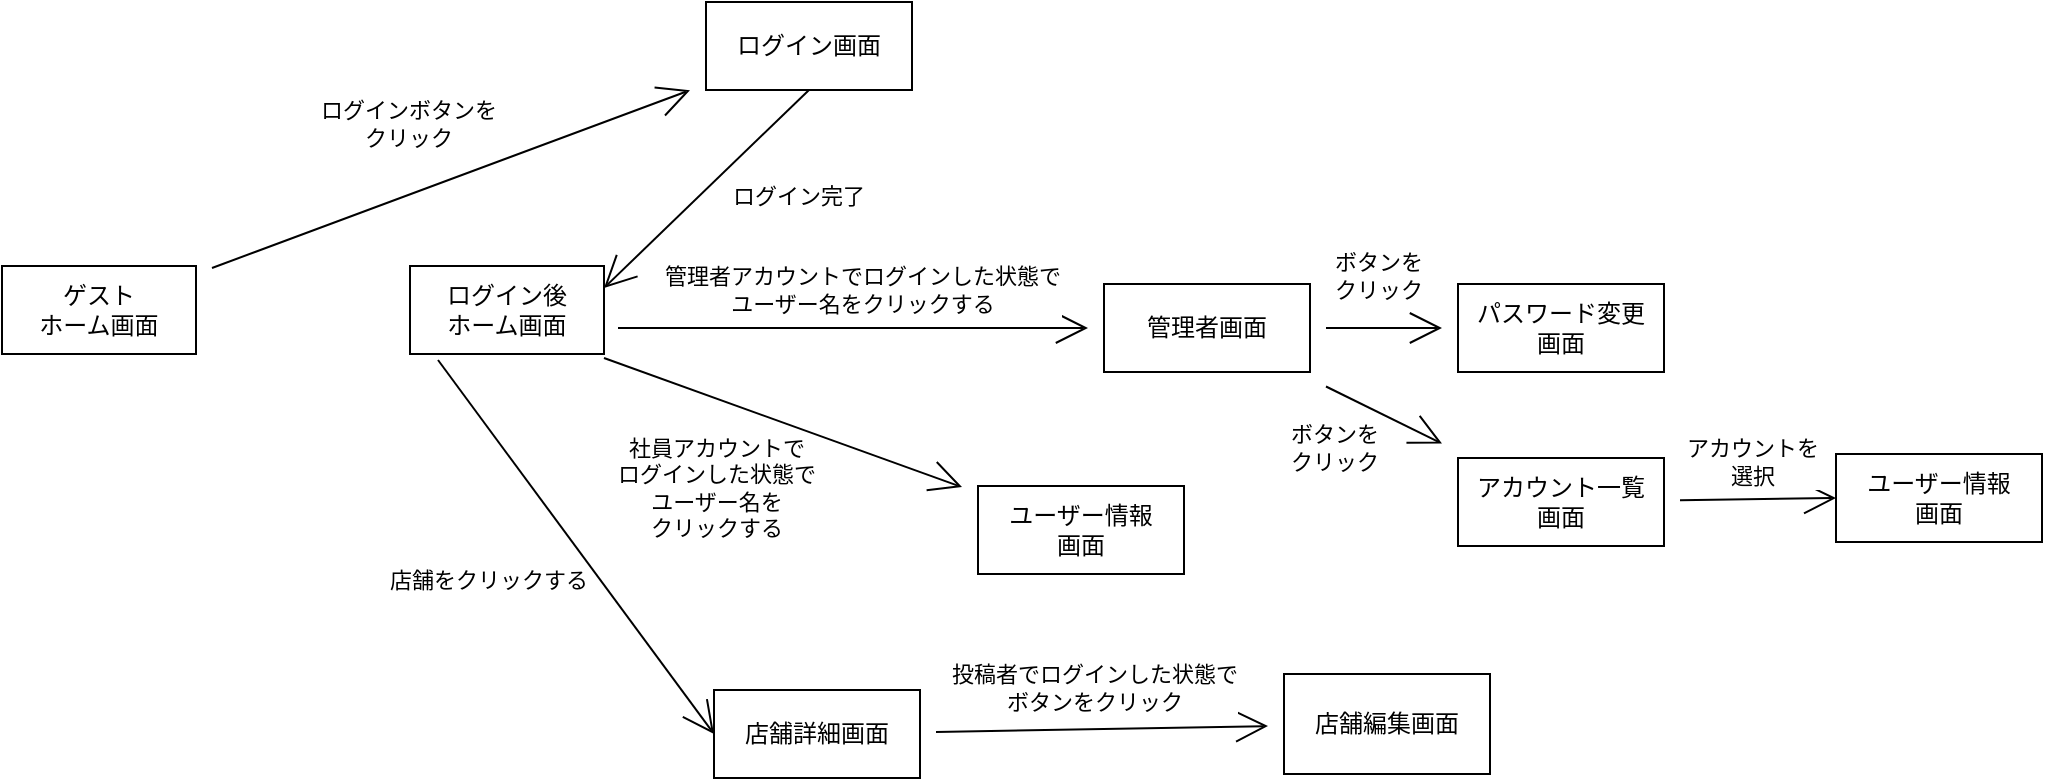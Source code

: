 <mxfile version="20.4.0" type="google"><diagram id="IkYptXyhgRNLwKtqKsPp" name="ページ1"><mxGraphModel grid="0" page="0" gridSize="10" guides="1" tooltips="1" connect="1" arrows="1" fold="1" pageScale="1" pageWidth="827" pageHeight="1169" math="0" shadow="0"><root><mxCell id="0"/><mxCell id="1" parent="0"/><mxCell id="srJMdrqMUhHLPN6yM4xR-5" style="edgeStyle=none;curved=1;rounded=0;orthogonalLoop=1;jettySize=auto;html=1;exitX=0.5;exitY=0;exitDx=0;exitDy=0;endArrow=open;startSize=14;endSize=14;sourcePerimeterSpacing=8;targetPerimeterSpacing=8;" edge="1" parent="1" source="srJMdrqMUhHLPN6yM4xR-1"><mxGeometry relative="1" as="geometry"><mxPoint x="-35.5" y="645" as="targetPoint"/></mxGeometry></mxCell><mxCell id="srJMdrqMUhHLPN6yM4xR-12" value="社員アカウントで&lt;br&gt;ログインした状態で&lt;br&gt;ユーザー名を&lt;br&gt;クリックする" style="edgeStyle=none;curved=1;rounded=0;orthogonalLoop=1;jettySize=auto;html=1;endArrow=open;startSize=14;endSize=14;sourcePerimeterSpacing=8;targetPerimeterSpacing=8;" edge="1" parent="1" target="srJMdrqMUhHLPN6yM4xR-11"><mxGeometry x="-0.215" y="-42" relative="1" as="geometry"><mxPoint x="13" y="668.001" as="sourcePoint"/><mxPoint as="offset"/></mxGeometry></mxCell><mxCell id="srJMdrqMUhHLPN6yM4xR-14" value="店舗をクリックする" style="edgeStyle=none;curved=1;rounded=0;orthogonalLoop=1;jettySize=auto;html=1;endArrow=open;startSize=14;endSize=14;sourcePerimeterSpacing=8;targetPerimeterSpacing=8;entryX=0;entryY=0.5;entryDx=0;entryDy=0;" edge="1" parent="1" target="srJMdrqMUhHLPN6yM4xR-13"><mxGeometry x="-0.114" y="-45" relative="1" as="geometry"><mxPoint x="-70" y="669" as="sourcePoint"/><mxPoint as="offset"/></mxGeometry></mxCell><mxCell id="srJMdrqMUhHLPN6yM4xR-16" value="管理者アカウントでログインした状態で&lt;br&gt;ユーザー名をクリックする" style="edgeStyle=none;curved=1;rounded=0;orthogonalLoop=1;jettySize=auto;html=1;endArrow=open;startSize=14;endSize=14;sourcePerimeterSpacing=8;targetPerimeterSpacing=8;" edge="1" parent="1" target="srJMdrqMUhHLPN6yM4xR-15"><mxGeometry x="0.038" y="19" relative="1" as="geometry"><mxPoint x="20" y="653" as="sourcePoint"/><mxPoint as="offset"/></mxGeometry></mxCell><mxCell id="srJMdrqMUhHLPN6yM4xR-1" value="ログイン後&lt;br&gt;ホーム画面" style="rounded=0;whiteSpace=wrap;html=1;hachureGap=4;" vertex="1" parent="1"><mxGeometry x="-84" y="622" width="97" height="44" as="geometry"/></mxCell><mxCell id="srJMdrqMUhHLPN6yM4xR-10" value="ログイン完了" style="edgeStyle=none;curved=1;rounded=0;orthogonalLoop=1;jettySize=auto;html=1;entryX=1;entryY=0.25;entryDx=0;entryDy=0;endArrow=open;startSize=14;endSize=14;sourcePerimeterSpacing=8;targetPerimeterSpacing=8;exitX=0.5;exitY=1;exitDx=0;exitDy=0;" edge="1" parent="1" source="srJMdrqMUhHLPN6yM4xR-2" target="srJMdrqMUhHLPN6yM4xR-1"><mxGeometry x="-0.428" y="34" relative="1" as="geometry"><mxPoint x="125" y="600" as="sourcePoint"/><mxPoint as="offset"/></mxGeometry></mxCell><mxCell id="srJMdrqMUhHLPN6yM4xR-2" value="ログイン画面" style="rounded=0;whiteSpace=wrap;html=1;hachureGap=4;" vertex="1" parent="1"><mxGeometry x="64" y="490" width="103" height="44" as="geometry"/></mxCell><mxCell id="srJMdrqMUhHLPN6yM4xR-11" value="ユーザー情報&lt;br&gt;画面" style="rounded=0;whiteSpace=wrap;html=1;hachureGap=4;" vertex="1" parent="1"><mxGeometry x="200" y="732" width="103" height="44" as="geometry"/></mxCell><mxCell id="srJMdrqMUhHLPN6yM4xR-22" value="&lt;span style=&quot;&quot;&gt;投稿者でログインした状態で&lt;br&gt;ボタンを&lt;/span&gt;&lt;span style=&quot;&quot;&gt;クリック&lt;br&gt;&lt;/span&gt;" style="edgeStyle=none;curved=1;rounded=0;orthogonalLoop=1;jettySize=auto;html=1;endArrow=open;startSize=14;endSize=14;sourcePerimeterSpacing=8;targetPerimeterSpacing=8;" edge="1" parent="1" source="srJMdrqMUhHLPN6yM4xR-13" target="srJMdrqMUhHLPN6yM4xR-21"><mxGeometry x="-0.044" y="21" relative="1" as="geometry"><mxPoint as="offset"/></mxGeometry></mxCell><mxCell id="srJMdrqMUhHLPN6yM4xR-13" value="店舗詳細画面" style="rounded=0;whiteSpace=wrap;html=1;hachureGap=4;" vertex="1" parent="1"><mxGeometry x="68" y="834" width="103" height="44" as="geometry"/></mxCell><mxCell id="srJMdrqMUhHLPN6yM4xR-18" value="ボタンを&lt;br&gt;クリック" style="edgeStyle=none;curved=1;rounded=0;orthogonalLoop=1;jettySize=auto;html=1;endArrow=open;startSize=14;endSize=14;sourcePerimeterSpacing=8;targetPerimeterSpacing=8;" edge="1" parent="1" source="srJMdrqMUhHLPN6yM4xR-15" target="srJMdrqMUhHLPN6yM4xR-17"><mxGeometry x="-0.115" y="26" relative="1" as="geometry"><mxPoint as="offset"/></mxGeometry></mxCell><mxCell id="srJMdrqMUhHLPN6yM4xR-20" value="ボタンを&lt;br&gt;クリック" style="edgeStyle=none;curved=1;rounded=0;orthogonalLoop=1;jettySize=auto;html=1;endArrow=open;startSize=14;endSize=14;sourcePerimeterSpacing=8;targetPerimeterSpacing=8;" edge="1" parent="1" source="srJMdrqMUhHLPN6yM4xR-15" target="srJMdrqMUhHLPN6yM4xR-19"><mxGeometry x="-0.459" y="-26" relative="1" as="geometry"><mxPoint as="offset"/></mxGeometry></mxCell><mxCell id="srJMdrqMUhHLPN6yM4xR-15" value="管理者画面" style="rounded=0;whiteSpace=wrap;html=1;hachureGap=4;" vertex="1" parent="1"><mxGeometry x="263" y="631" width="103" height="44" as="geometry"/></mxCell><mxCell id="srJMdrqMUhHLPN6yM4xR-17" value="パスワード変更&lt;br&gt;画面" style="rounded=0;whiteSpace=wrap;html=1;hachureGap=4;" vertex="1" parent="1"><mxGeometry x="440" y="631" width="103" height="44" as="geometry"/></mxCell><mxCell id="srJMdrqMUhHLPN6yM4xR-25" value="アカウントを&lt;br&gt;選択" style="edgeStyle=none;curved=1;rounded=0;orthogonalLoop=1;jettySize=auto;html=1;entryX=0;entryY=0.5;entryDx=0;entryDy=0;endArrow=open;startSize=14;endSize=14;sourcePerimeterSpacing=8;targetPerimeterSpacing=8;" edge="1" parent="1" source="srJMdrqMUhHLPN6yM4xR-19" target="srJMdrqMUhHLPN6yM4xR-24"><mxGeometry x="-0.075" y="19" relative="1" as="geometry"><mxPoint as="offset"/></mxGeometry></mxCell><mxCell id="srJMdrqMUhHLPN6yM4xR-19" value="アカウント一覧&lt;br&gt;画面" style="rounded=0;whiteSpace=wrap;html=1;hachureGap=4;" vertex="1" parent="1"><mxGeometry x="440" y="718" width="103" height="44" as="geometry"/></mxCell><mxCell id="srJMdrqMUhHLPN6yM4xR-21" value="店舗編集画面" style="whiteSpace=wrap;html=1;hachureGap=4;" vertex="1" parent="1"><mxGeometry x="353" y="826" width="103" height="50" as="geometry"/></mxCell><mxCell id="srJMdrqMUhHLPN6yM4xR-24" value="ユーザー情報&lt;br&gt;画面" style="rounded=0;whiteSpace=wrap;html=1;hachureGap=4;" vertex="1" parent="1"><mxGeometry x="629" y="716" width="103" height="44" as="geometry"/></mxCell><mxCell id="srJMdrqMUhHLPN6yM4xR-27" value="ログインボタンを&lt;br&gt;クリック" style="edgeStyle=none;curved=1;rounded=0;orthogonalLoop=1;jettySize=auto;html=1;endArrow=open;startSize=14;endSize=14;sourcePerimeterSpacing=8;targetPerimeterSpacing=8;" edge="1" parent="1" source="srJMdrqMUhHLPN6yM4xR-26" target="srJMdrqMUhHLPN6yM4xR-2"><mxGeometry x="-0.082" y="33" relative="1" as="geometry"><mxPoint as="offset"/></mxGeometry></mxCell><mxCell id="srJMdrqMUhHLPN6yM4xR-26" value="ゲスト&lt;br&gt;ホーム画面" style="rounded=0;whiteSpace=wrap;html=1;hachureGap=4;" vertex="1" parent="1"><mxGeometry x="-288" y="622" width="97" height="44" as="geometry"/></mxCell></root></mxGraphModel></diagram></mxfile>